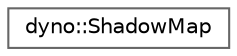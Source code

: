 digraph "Graphical Class Hierarchy"
{
 // LATEX_PDF_SIZE
  bgcolor="transparent";
  edge [fontname=Helvetica,fontsize=10,labelfontname=Helvetica,labelfontsize=10];
  node [fontname=Helvetica,fontsize=10,shape=box,height=0.2,width=0.4];
  rankdir="LR";
  Node0 [id="Node000000",label="dyno::ShadowMap",height=0.2,width=0.4,color="grey40", fillcolor="white", style="filled",URL="$classdyno_1_1_shadow_map.html",tooltip=" "];
}
